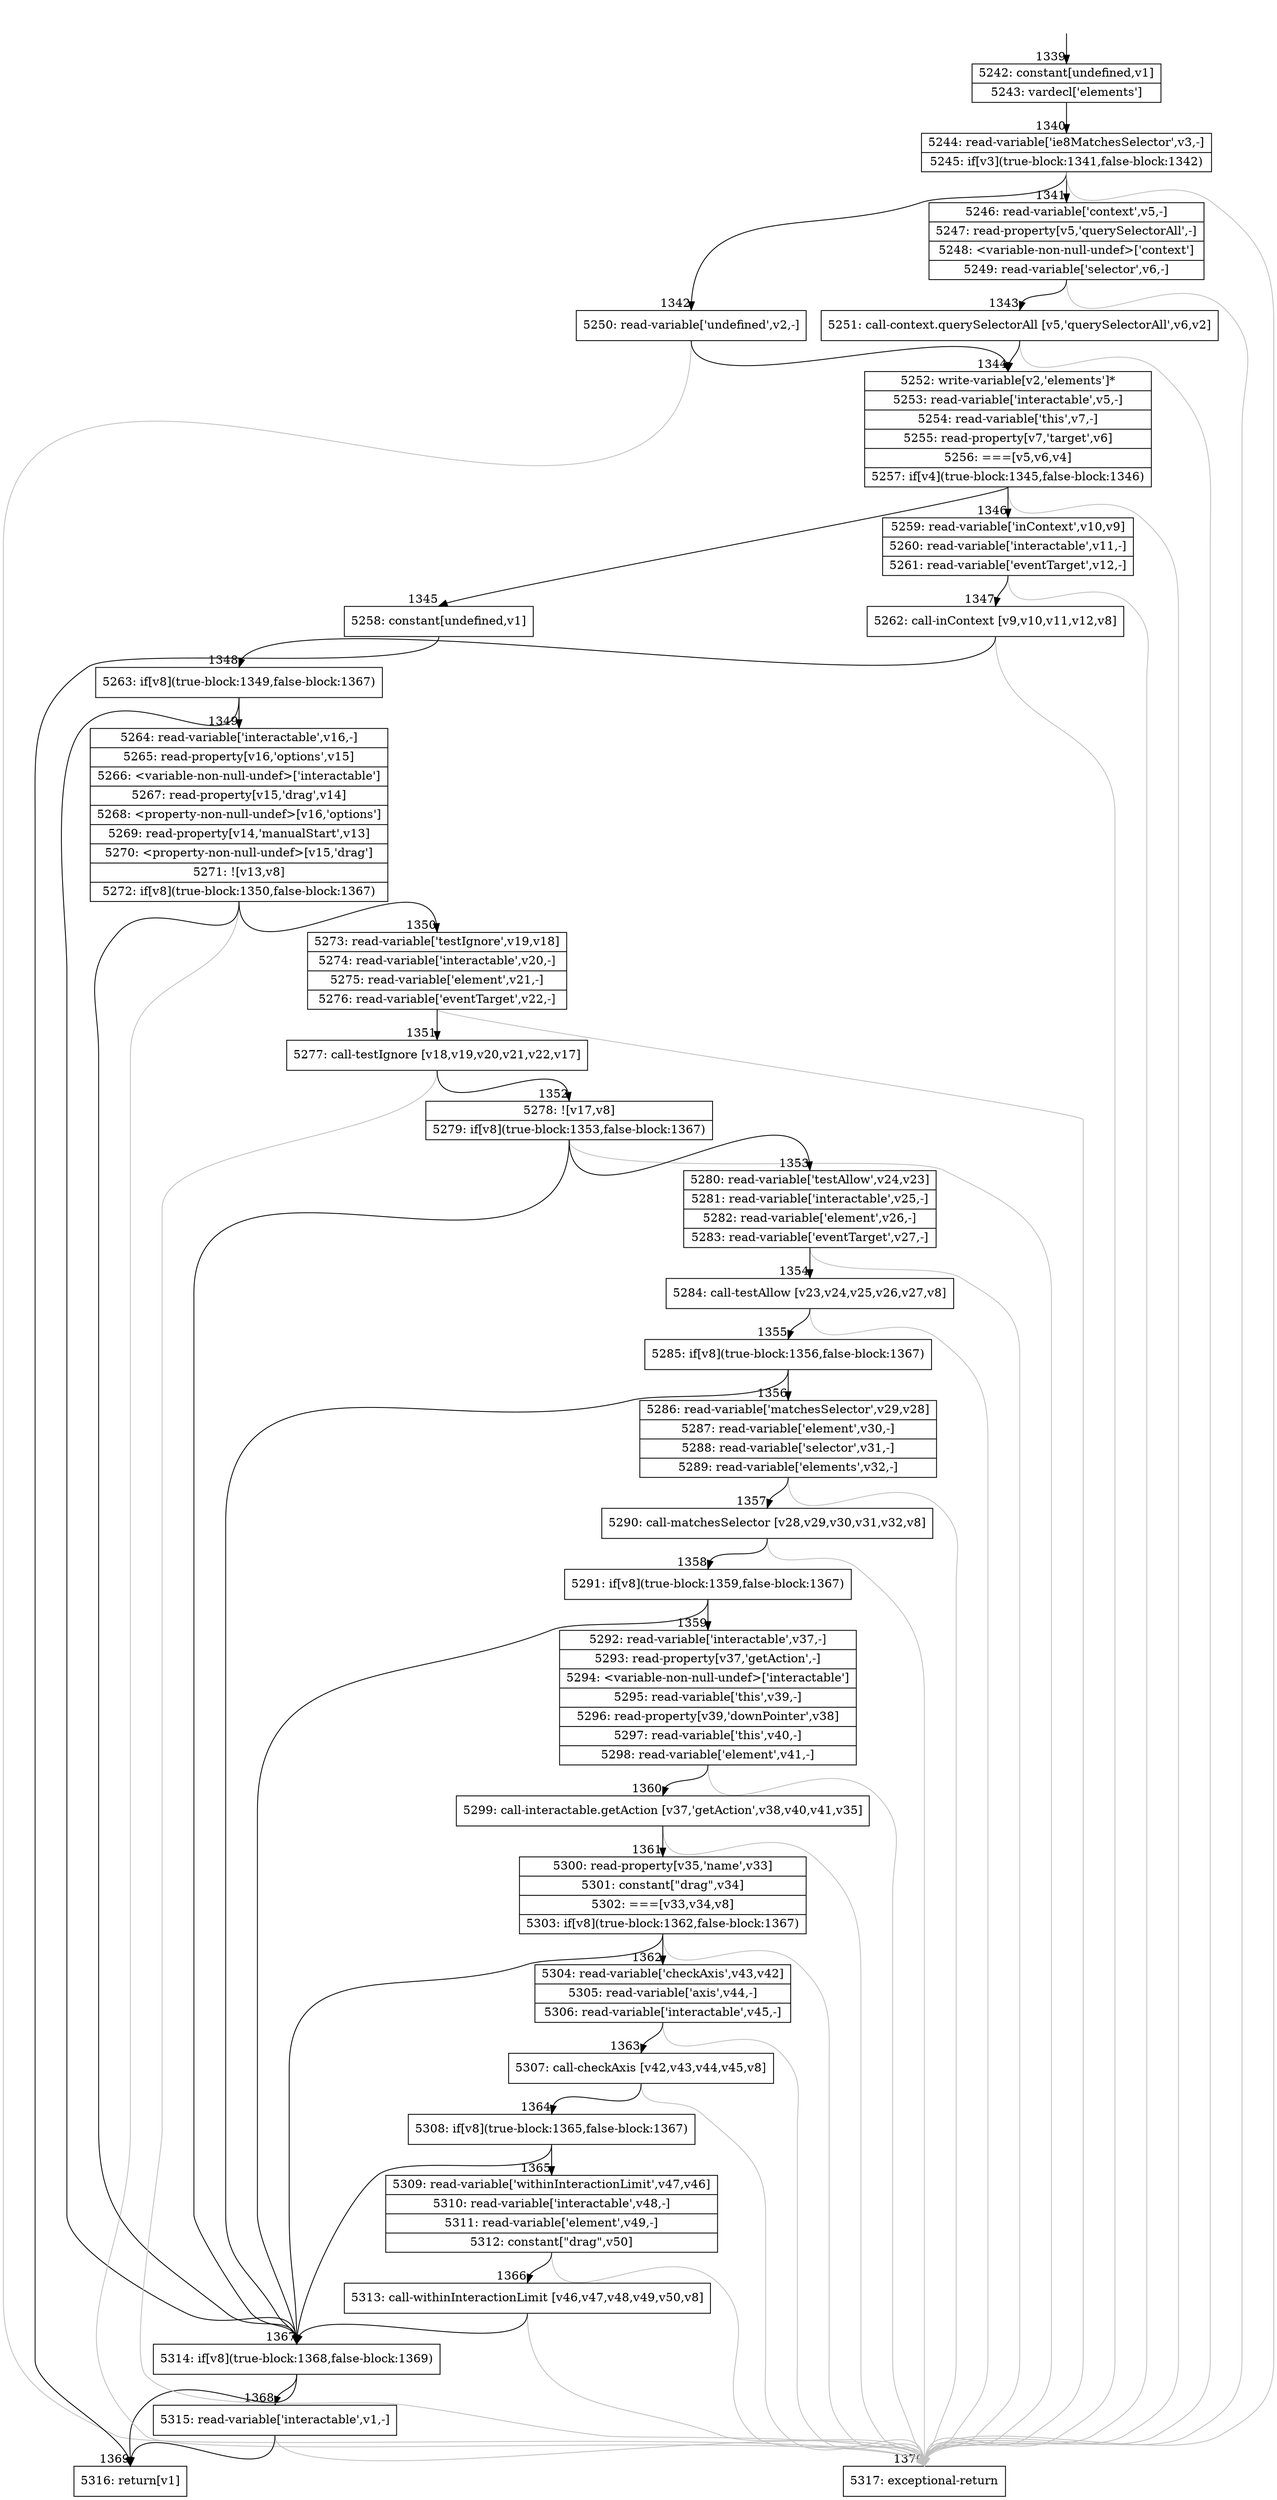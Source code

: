 digraph {
rankdir="TD"
BB_entry77[shape=none,label=""];
BB_entry77 -> BB1339 [tailport=s, headport=n, headlabel="    1339"]
BB1339 [shape=record label="{5242: constant[undefined,v1]|5243: vardecl['elements']}" ] 
BB1339 -> BB1340 [tailport=s, headport=n, headlabel="      1340"]
BB1340 [shape=record label="{5244: read-variable['ie8MatchesSelector',v3,-]|5245: if[v3](true-block:1341,false-block:1342)}" ] 
BB1340 -> BB1341 [tailport=s, headport=n, headlabel="      1341"]
BB1340 -> BB1342 [tailport=s, headport=n, headlabel="      1342"]
BB1340 -> BB1370 [tailport=s, headport=n, color=gray, headlabel="      1370"]
BB1341 [shape=record label="{5246: read-variable['context',v5,-]|5247: read-property[v5,'querySelectorAll',-]|5248: \<variable-non-null-undef\>['context']|5249: read-variable['selector',v6,-]}" ] 
BB1341 -> BB1343 [tailport=s, headport=n, headlabel="      1343"]
BB1341 -> BB1370 [tailport=s, headport=n, color=gray]
BB1342 [shape=record label="{5250: read-variable['undefined',v2,-]}" ] 
BB1342 -> BB1344 [tailport=s, headport=n, headlabel="      1344"]
BB1342 -> BB1370 [tailport=s, headport=n, color=gray]
BB1343 [shape=record label="{5251: call-context.querySelectorAll [v5,'querySelectorAll',v6,v2]}" ] 
BB1343 -> BB1344 [tailport=s, headport=n]
BB1343 -> BB1370 [tailport=s, headport=n, color=gray]
BB1344 [shape=record label="{5252: write-variable[v2,'elements']*|5253: read-variable['interactable',v5,-]|5254: read-variable['this',v7,-]|5255: read-property[v7,'target',v6]|5256: ===[v5,v6,v4]|5257: if[v4](true-block:1345,false-block:1346)}" ] 
BB1344 -> BB1345 [tailport=s, headport=n, headlabel="      1345"]
BB1344 -> BB1346 [tailport=s, headport=n, headlabel="      1346"]
BB1344 -> BB1370 [tailport=s, headport=n, color=gray]
BB1345 [shape=record label="{5258: constant[undefined,v1]}" ] 
BB1345 -> BB1369 [tailport=s, headport=n, headlabel="      1369"]
BB1346 [shape=record label="{5259: read-variable['inContext',v10,v9]|5260: read-variable['interactable',v11,-]|5261: read-variable['eventTarget',v12,-]}" ] 
BB1346 -> BB1347 [tailport=s, headport=n, headlabel="      1347"]
BB1346 -> BB1370 [tailport=s, headport=n, color=gray]
BB1347 [shape=record label="{5262: call-inContext [v9,v10,v11,v12,v8]}" ] 
BB1347 -> BB1348 [tailport=s, headport=n, headlabel="      1348"]
BB1347 -> BB1370 [tailport=s, headport=n, color=gray]
BB1348 [shape=record label="{5263: if[v8](true-block:1349,false-block:1367)}" ] 
BB1348 -> BB1367 [tailport=s, headport=n, headlabel="      1367"]
BB1348 -> BB1349 [tailport=s, headport=n, headlabel="      1349"]
BB1349 [shape=record label="{5264: read-variable['interactable',v16,-]|5265: read-property[v16,'options',v15]|5266: \<variable-non-null-undef\>['interactable']|5267: read-property[v15,'drag',v14]|5268: \<property-non-null-undef\>[v16,'options']|5269: read-property[v14,'manualStart',v13]|5270: \<property-non-null-undef\>[v15,'drag']|5271: ![v13,v8]|5272: if[v8](true-block:1350,false-block:1367)}" ] 
BB1349 -> BB1367 [tailport=s, headport=n]
BB1349 -> BB1350 [tailport=s, headport=n, headlabel="      1350"]
BB1349 -> BB1370 [tailport=s, headport=n, color=gray]
BB1350 [shape=record label="{5273: read-variable['testIgnore',v19,v18]|5274: read-variable['interactable',v20,-]|5275: read-variable['element',v21,-]|5276: read-variable['eventTarget',v22,-]}" ] 
BB1350 -> BB1351 [tailport=s, headport=n, headlabel="      1351"]
BB1350 -> BB1370 [tailport=s, headport=n, color=gray]
BB1351 [shape=record label="{5277: call-testIgnore [v18,v19,v20,v21,v22,v17]}" ] 
BB1351 -> BB1352 [tailport=s, headport=n, headlabel="      1352"]
BB1351 -> BB1370 [tailport=s, headport=n, color=gray]
BB1352 [shape=record label="{5278: ![v17,v8]|5279: if[v8](true-block:1353,false-block:1367)}" ] 
BB1352 -> BB1367 [tailport=s, headport=n]
BB1352 -> BB1353 [tailport=s, headport=n, headlabel="      1353"]
BB1352 -> BB1370 [tailport=s, headport=n, color=gray]
BB1353 [shape=record label="{5280: read-variable['testAllow',v24,v23]|5281: read-variable['interactable',v25,-]|5282: read-variable['element',v26,-]|5283: read-variable['eventTarget',v27,-]}" ] 
BB1353 -> BB1354 [tailport=s, headport=n, headlabel="      1354"]
BB1353 -> BB1370 [tailport=s, headport=n, color=gray]
BB1354 [shape=record label="{5284: call-testAllow [v23,v24,v25,v26,v27,v8]}" ] 
BB1354 -> BB1355 [tailport=s, headport=n, headlabel="      1355"]
BB1354 -> BB1370 [tailport=s, headport=n, color=gray]
BB1355 [shape=record label="{5285: if[v8](true-block:1356,false-block:1367)}" ] 
BB1355 -> BB1367 [tailport=s, headport=n]
BB1355 -> BB1356 [tailport=s, headport=n, headlabel="      1356"]
BB1356 [shape=record label="{5286: read-variable['matchesSelector',v29,v28]|5287: read-variable['element',v30,-]|5288: read-variable['selector',v31,-]|5289: read-variable['elements',v32,-]}" ] 
BB1356 -> BB1357 [tailport=s, headport=n, headlabel="      1357"]
BB1356 -> BB1370 [tailport=s, headport=n, color=gray]
BB1357 [shape=record label="{5290: call-matchesSelector [v28,v29,v30,v31,v32,v8]}" ] 
BB1357 -> BB1358 [tailport=s, headport=n, headlabel="      1358"]
BB1357 -> BB1370 [tailport=s, headport=n, color=gray]
BB1358 [shape=record label="{5291: if[v8](true-block:1359,false-block:1367)}" ] 
BB1358 -> BB1367 [tailport=s, headport=n]
BB1358 -> BB1359 [tailport=s, headport=n, headlabel="      1359"]
BB1359 [shape=record label="{5292: read-variable['interactable',v37,-]|5293: read-property[v37,'getAction',-]|5294: \<variable-non-null-undef\>['interactable']|5295: read-variable['this',v39,-]|5296: read-property[v39,'downPointer',v38]|5297: read-variable['this',v40,-]|5298: read-variable['element',v41,-]}" ] 
BB1359 -> BB1360 [tailport=s, headport=n, headlabel="      1360"]
BB1359 -> BB1370 [tailport=s, headport=n, color=gray]
BB1360 [shape=record label="{5299: call-interactable.getAction [v37,'getAction',v38,v40,v41,v35]}" ] 
BB1360 -> BB1361 [tailport=s, headport=n, headlabel="      1361"]
BB1360 -> BB1370 [tailport=s, headport=n, color=gray]
BB1361 [shape=record label="{5300: read-property[v35,'name',v33]|5301: constant[\"drag\",v34]|5302: ===[v33,v34,v8]|5303: if[v8](true-block:1362,false-block:1367)}" ] 
BB1361 -> BB1367 [tailport=s, headport=n]
BB1361 -> BB1362 [tailport=s, headport=n, headlabel="      1362"]
BB1361 -> BB1370 [tailport=s, headport=n, color=gray]
BB1362 [shape=record label="{5304: read-variable['checkAxis',v43,v42]|5305: read-variable['axis',v44,-]|5306: read-variable['interactable',v45,-]}" ] 
BB1362 -> BB1363 [tailport=s, headport=n, headlabel="      1363"]
BB1362 -> BB1370 [tailport=s, headport=n, color=gray]
BB1363 [shape=record label="{5307: call-checkAxis [v42,v43,v44,v45,v8]}" ] 
BB1363 -> BB1364 [tailport=s, headport=n, headlabel="      1364"]
BB1363 -> BB1370 [tailport=s, headport=n, color=gray]
BB1364 [shape=record label="{5308: if[v8](true-block:1365,false-block:1367)}" ] 
BB1364 -> BB1367 [tailport=s, headport=n]
BB1364 -> BB1365 [tailport=s, headport=n, headlabel="      1365"]
BB1365 [shape=record label="{5309: read-variable['withinInteractionLimit',v47,v46]|5310: read-variable['interactable',v48,-]|5311: read-variable['element',v49,-]|5312: constant[\"drag\",v50]}" ] 
BB1365 -> BB1366 [tailport=s, headport=n, headlabel="      1366"]
BB1365 -> BB1370 [tailport=s, headport=n, color=gray]
BB1366 [shape=record label="{5313: call-withinInteractionLimit [v46,v47,v48,v49,v50,v8]}" ] 
BB1366 -> BB1367 [tailport=s, headport=n]
BB1366 -> BB1370 [tailport=s, headport=n, color=gray]
BB1367 [shape=record label="{5314: if[v8](true-block:1368,false-block:1369)}" ] 
BB1367 -> BB1368 [tailport=s, headport=n, headlabel="      1368"]
BB1367 -> BB1369 [tailport=s, headport=n]
BB1368 [shape=record label="{5315: read-variable['interactable',v1,-]}" ] 
BB1368 -> BB1369 [tailport=s, headport=n]
BB1368 -> BB1370 [tailport=s, headport=n, color=gray]
BB1369 [shape=record label="{5316: return[v1]}" ] 
BB1370 [shape=record label="{5317: exceptional-return}" ] 
//#$~ 1863
}
